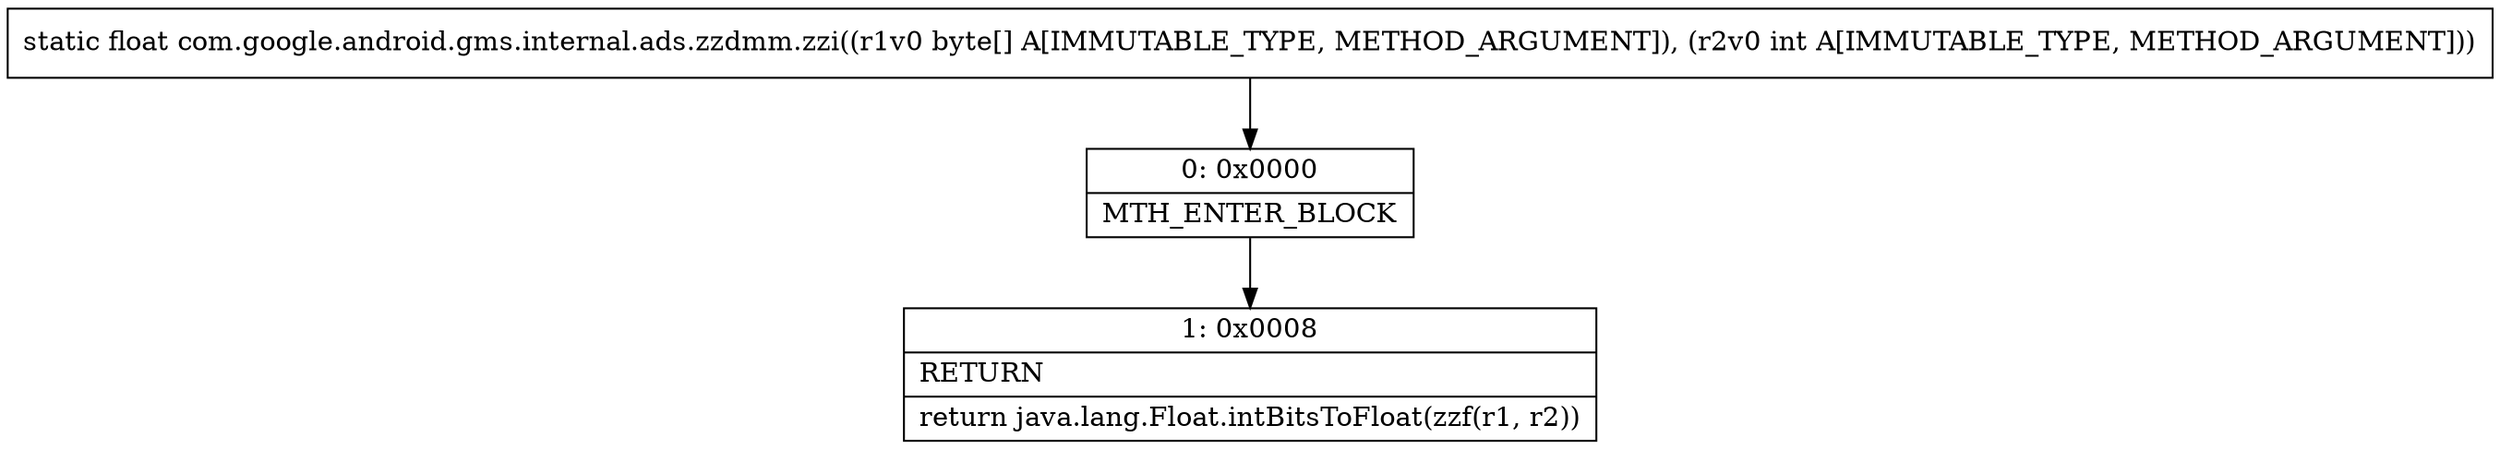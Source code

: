 digraph "CFG forcom.google.android.gms.internal.ads.zzdmm.zzi([BI)F" {
Node_0 [shape=record,label="{0\:\ 0x0000|MTH_ENTER_BLOCK\l}"];
Node_1 [shape=record,label="{1\:\ 0x0008|RETURN\l|return java.lang.Float.intBitsToFloat(zzf(r1, r2))\l}"];
MethodNode[shape=record,label="{static float com.google.android.gms.internal.ads.zzdmm.zzi((r1v0 byte[] A[IMMUTABLE_TYPE, METHOD_ARGUMENT]), (r2v0 int A[IMMUTABLE_TYPE, METHOD_ARGUMENT])) }"];
MethodNode -> Node_0;
Node_0 -> Node_1;
}

